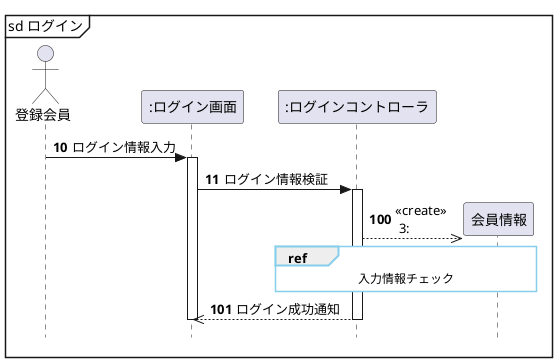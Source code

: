 @startuml

hide footbox
Actor 登録会員 as member
participant ":ログイン画面" as login
participant ":ログインコントローラ" as control
participant "会員情報" as entity
    'メッセージに自動で番号を降る
    autonumber 10
    ' 厳密なUMLに準拠する
    skinparam style strictuml
    ' refの枠線
    skinparam sequenceReferenceBorderColor skyblue
    ' refの背景色
    skinparam sequenceReferenceBackgroundColor white
    ' skinparam sequenceReferenceHeaderBackgroundColor lightblue
mainframe sd ログイン
member -> login : ログイン情報入力
    activate login
    login -> control : ログイン情報検証
        activate control
        create entity
            autonumber 100
            control -->> entity :<<create>>\n 3:
            ref over  control, entity
            入力情報チェック
            end ref
        login <<-- control : ログイン成功通知
        deactivate control
    deactivate login
@enduml